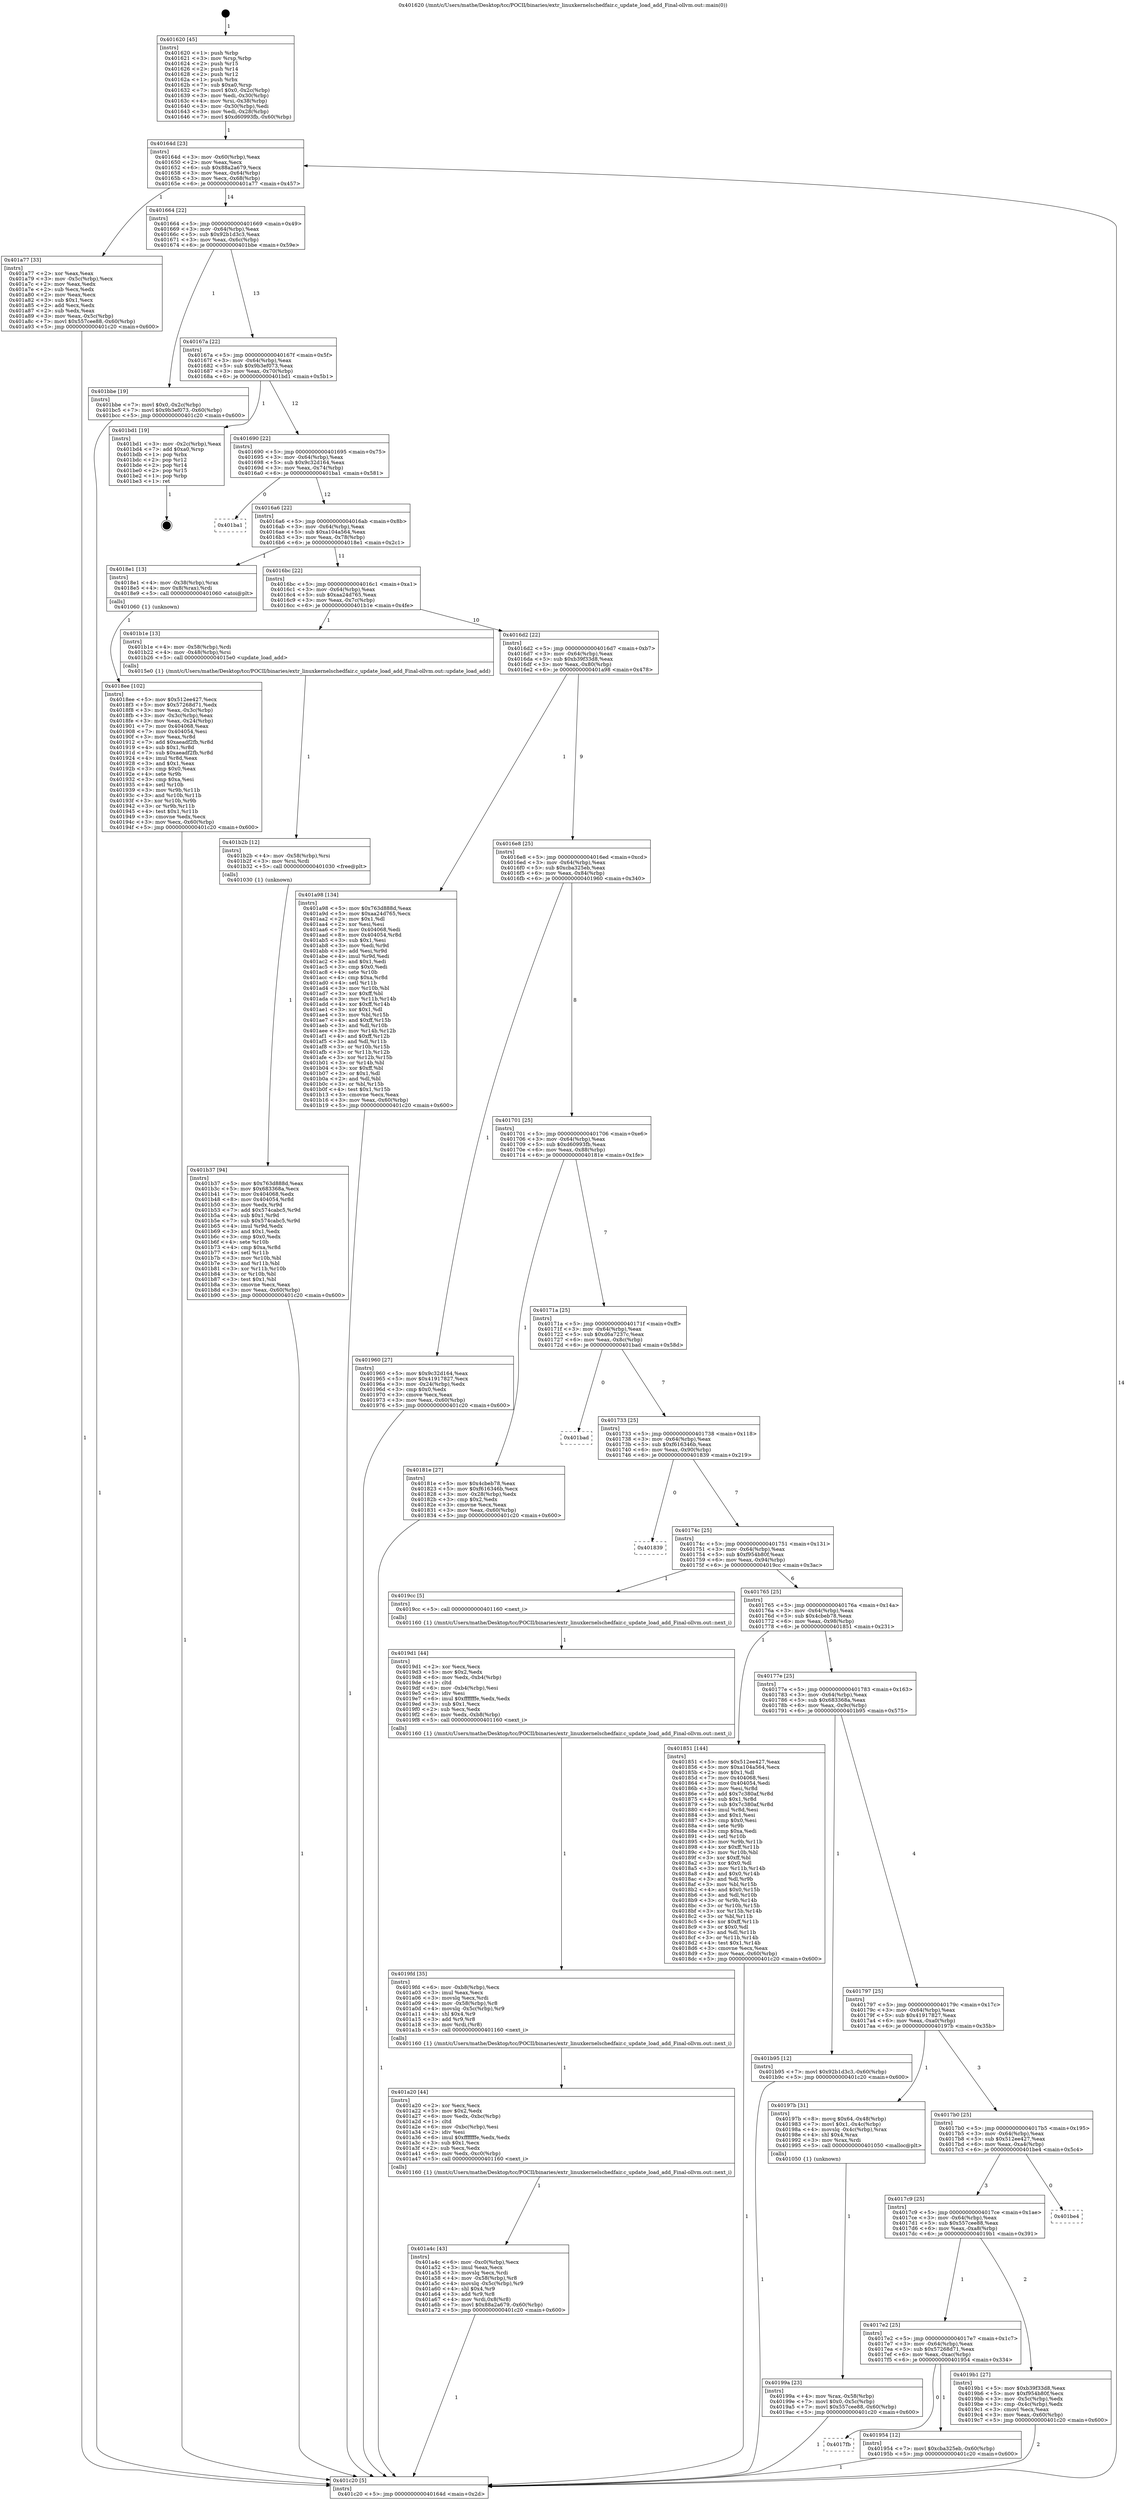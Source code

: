 digraph "0x401620" {
  label = "0x401620 (/mnt/c/Users/mathe/Desktop/tcc/POCII/binaries/extr_linuxkernelschedfair.c_update_load_add_Final-ollvm.out::main(0))"
  labelloc = "t"
  node[shape=record]

  Entry [label="",width=0.3,height=0.3,shape=circle,fillcolor=black,style=filled]
  "0x40164d" [label="{
     0x40164d [23]\l
     | [instrs]\l
     &nbsp;&nbsp;0x40164d \<+3\>: mov -0x60(%rbp),%eax\l
     &nbsp;&nbsp;0x401650 \<+2\>: mov %eax,%ecx\l
     &nbsp;&nbsp;0x401652 \<+6\>: sub $0x88a2a679,%ecx\l
     &nbsp;&nbsp;0x401658 \<+3\>: mov %eax,-0x64(%rbp)\l
     &nbsp;&nbsp;0x40165b \<+3\>: mov %ecx,-0x68(%rbp)\l
     &nbsp;&nbsp;0x40165e \<+6\>: je 0000000000401a77 \<main+0x457\>\l
  }"]
  "0x401a77" [label="{
     0x401a77 [33]\l
     | [instrs]\l
     &nbsp;&nbsp;0x401a77 \<+2\>: xor %eax,%eax\l
     &nbsp;&nbsp;0x401a79 \<+3\>: mov -0x5c(%rbp),%ecx\l
     &nbsp;&nbsp;0x401a7c \<+2\>: mov %eax,%edx\l
     &nbsp;&nbsp;0x401a7e \<+2\>: sub %ecx,%edx\l
     &nbsp;&nbsp;0x401a80 \<+2\>: mov %eax,%ecx\l
     &nbsp;&nbsp;0x401a82 \<+3\>: sub $0x1,%ecx\l
     &nbsp;&nbsp;0x401a85 \<+2\>: add %ecx,%edx\l
     &nbsp;&nbsp;0x401a87 \<+2\>: sub %edx,%eax\l
     &nbsp;&nbsp;0x401a89 \<+3\>: mov %eax,-0x5c(%rbp)\l
     &nbsp;&nbsp;0x401a8c \<+7\>: movl $0x557cee88,-0x60(%rbp)\l
     &nbsp;&nbsp;0x401a93 \<+5\>: jmp 0000000000401c20 \<main+0x600\>\l
  }"]
  "0x401664" [label="{
     0x401664 [22]\l
     | [instrs]\l
     &nbsp;&nbsp;0x401664 \<+5\>: jmp 0000000000401669 \<main+0x49\>\l
     &nbsp;&nbsp;0x401669 \<+3\>: mov -0x64(%rbp),%eax\l
     &nbsp;&nbsp;0x40166c \<+5\>: sub $0x92b1d3c3,%eax\l
     &nbsp;&nbsp;0x401671 \<+3\>: mov %eax,-0x6c(%rbp)\l
     &nbsp;&nbsp;0x401674 \<+6\>: je 0000000000401bbe \<main+0x59e\>\l
  }"]
  Exit [label="",width=0.3,height=0.3,shape=circle,fillcolor=black,style=filled,peripheries=2]
  "0x401bbe" [label="{
     0x401bbe [19]\l
     | [instrs]\l
     &nbsp;&nbsp;0x401bbe \<+7\>: movl $0x0,-0x2c(%rbp)\l
     &nbsp;&nbsp;0x401bc5 \<+7\>: movl $0x9b3ef073,-0x60(%rbp)\l
     &nbsp;&nbsp;0x401bcc \<+5\>: jmp 0000000000401c20 \<main+0x600\>\l
  }"]
  "0x40167a" [label="{
     0x40167a [22]\l
     | [instrs]\l
     &nbsp;&nbsp;0x40167a \<+5\>: jmp 000000000040167f \<main+0x5f\>\l
     &nbsp;&nbsp;0x40167f \<+3\>: mov -0x64(%rbp),%eax\l
     &nbsp;&nbsp;0x401682 \<+5\>: sub $0x9b3ef073,%eax\l
     &nbsp;&nbsp;0x401687 \<+3\>: mov %eax,-0x70(%rbp)\l
     &nbsp;&nbsp;0x40168a \<+6\>: je 0000000000401bd1 \<main+0x5b1\>\l
  }"]
  "0x401b37" [label="{
     0x401b37 [94]\l
     | [instrs]\l
     &nbsp;&nbsp;0x401b37 \<+5\>: mov $0x763d888d,%eax\l
     &nbsp;&nbsp;0x401b3c \<+5\>: mov $0x683368a,%ecx\l
     &nbsp;&nbsp;0x401b41 \<+7\>: mov 0x404068,%edx\l
     &nbsp;&nbsp;0x401b48 \<+8\>: mov 0x404054,%r8d\l
     &nbsp;&nbsp;0x401b50 \<+3\>: mov %edx,%r9d\l
     &nbsp;&nbsp;0x401b53 \<+7\>: add $0x574cabc5,%r9d\l
     &nbsp;&nbsp;0x401b5a \<+4\>: sub $0x1,%r9d\l
     &nbsp;&nbsp;0x401b5e \<+7\>: sub $0x574cabc5,%r9d\l
     &nbsp;&nbsp;0x401b65 \<+4\>: imul %r9d,%edx\l
     &nbsp;&nbsp;0x401b69 \<+3\>: and $0x1,%edx\l
     &nbsp;&nbsp;0x401b6c \<+3\>: cmp $0x0,%edx\l
     &nbsp;&nbsp;0x401b6f \<+4\>: sete %r10b\l
     &nbsp;&nbsp;0x401b73 \<+4\>: cmp $0xa,%r8d\l
     &nbsp;&nbsp;0x401b77 \<+4\>: setl %r11b\l
     &nbsp;&nbsp;0x401b7b \<+3\>: mov %r10b,%bl\l
     &nbsp;&nbsp;0x401b7e \<+3\>: and %r11b,%bl\l
     &nbsp;&nbsp;0x401b81 \<+3\>: xor %r11b,%r10b\l
     &nbsp;&nbsp;0x401b84 \<+3\>: or %r10b,%bl\l
     &nbsp;&nbsp;0x401b87 \<+3\>: test $0x1,%bl\l
     &nbsp;&nbsp;0x401b8a \<+3\>: cmovne %ecx,%eax\l
     &nbsp;&nbsp;0x401b8d \<+3\>: mov %eax,-0x60(%rbp)\l
     &nbsp;&nbsp;0x401b90 \<+5\>: jmp 0000000000401c20 \<main+0x600\>\l
  }"]
  "0x401bd1" [label="{
     0x401bd1 [19]\l
     | [instrs]\l
     &nbsp;&nbsp;0x401bd1 \<+3\>: mov -0x2c(%rbp),%eax\l
     &nbsp;&nbsp;0x401bd4 \<+7\>: add $0xa0,%rsp\l
     &nbsp;&nbsp;0x401bdb \<+1\>: pop %rbx\l
     &nbsp;&nbsp;0x401bdc \<+2\>: pop %r12\l
     &nbsp;&nbsp;0x401bde \<+2\>: pop %r14\l
     &nbsp;&nbsp;0x401be0 \<+2\>: pop %r15\l
     &nbsp;&nbsp;0x401be2 \<+1\>: pop %rbp\l
     &nbsp;&nbsp;0x401be3 \<+1\>: ret\l
  }"]
  "0x401690" [label="{
     0x401690 [22]\l
     | [instrs]\l
     &nbsp;&nbsp;0x401690 \<+5\>: jmp 0000000000401695 \<main+0x75\>\l
     &nbsp;&nbsp;0x401695 \<+3\>: mov -0x64(%rbp),%eax\l
     &nbsp;&nbsp;0x401698 \<+5\>: sub $0x9c32d164,%eax\l
     &nbsp;&nbsp;0x40169d \<+3\>: mov %eax,-0x74(%rbp)\l
     &nbsp;&nbsp;0x4016a0 \<+6\>: je 0000000000401ba1 \<main+0x581\>\l
  }"]
  "0x401b2b" [label="{
     0x401b2b [12]\l
     | [instrs]\l
     &nbsp;&nbsp;0x401b2b \<+4\>: mov -0x58(%rbp),%rsi\l
     &nbsp;&nbsp;0x401b2f \<+3\>: mov %rsi,%rdi\l
     &nbsp;&nbsp;0x401b32 \<+5\>: call 0000000000401030 \<free@plt\>\l
     | [calls]\l
     &nbsp;&nbsp;0x401030 \{1\} (unknown)\l
  }"]
  "0x401ba1" [label="{
     0x401ba1\l
  }", style=dashed]
  "0x4016a6" [label="{
     0x4016a6 [22]\l
     | [instrs]\l
     &nbsp;&nbsp;0x4016a6 \<+5\>: jmp 00000000004016ab \<main+0x8b\>\l
     &nbsp;&nbsp;0x4016ab \<+3\>: mov -0x64(%rbp),%eax\l
     &nbsp;&nbsp;0x4016ae \<+5\>: sub $0xa104a564,%eax\l
     &nbsp;&nbsp;0x4016b3 \<+3\>: mov %eax,-0x78(%rbp)\l
     &nbsp;&nbsp;0x4016b6 \<+6\>: je 00000000004018e1 \<main+0x2c1\>\l
  }"]
  "0x401a4c" [label="{
     0x401a4c [43]\l
     | [instrs]\l
     &nbsp;&nbsp;0x401a4c \<+6\>: mov -0xc0(%rbp),%ecx\l
     &nbsp;&nbsp;0x401a52 \<+3\>: imul %eax,%ecx\l
     &nbsp;&nbsp;0x401a55 \<+3\>: movslq %ecx,%rdi\l
     &nbsp;&nbsp;0x401a58 \<+4\>: mov -0x58(%rbp),%r8\l
     &nbsp;&nbsp;0x401a5c \<+4\>: movslq -0x5c(%rbp),%r9\l
     &nbsp;&nbsp;0x401a60 \<+4\>: shl $0x4,%r9\l
     &nbsp;&nbsp;0x401a64 \<+3\>: add %r9,%r8\l
     &nbsp;&nbsp;0x401a67 \<+4\>: mov %rdi,0x8(%r8)\l
     &nbsp;&nbsp;0x401a6b \<+7\>: movl $0x88a2a679,-0x60(%rbp)\l
     &nbsp;&nbsp;0x401a72 \<+5\>: jmp 0000000000401c20 \<main+0x600\>\l
  }"]
  "0x4018e1" [label="{
     0x4018e1 [13]\l
     | [instrs]\l
     &nbsp;&nbsp;0x4018e1 \<+4\>: mov -0x38(%rbp),%rax\l
     &nbsp;&nbsp;0x4018e5 \<+4\>: mov 0x8(%rax),%rdi\l
     &nbsp;&nbsp;0x4018e9 \<+5\>: call 0000000000401060 \<atoi@plt\>\l
     | [calls]\l
     &nbsp;&nbsp;0x401060 \{1\} (unknown)\l
  }"]
  "0x4016bc" [label="{
     0x4016bc [22]\l
     | [instrs]\l
     &nbsp;&nbsp;0x4016bc \<+5\>: jmp 00000000004016c1 \<main+0xa1\>\l
     &nbsp;&nbsp;0x4016c1 \<+3\>: mov -0x64(%rbp),%eax\l
     &nbsp;&nbsp;0x4016c4 \<+5\>: sub $0xaa24d765,%eax\l
     &nbsp;&nbsp;0x4016c9 \<+3\>: mov %eax,-0x7c(%rbp)\l
     &nbsp;&nbsp;0x4016cc \<+6\>: je 0000000000401b1e \<main+0x4fe\>\l
  }"]
  "0x401a20" [label="{
     0x401a20 [44]\l
     | [instrs]\l
     &nbsp;&nbsp;0x401a20 \<+2\>: xor %ecx,%ecx\l
     &nbsp;&nbsp;0x401a22 \<+5\>: mov $0x2,%edx\l
     &nbsp;&nbsp;0x401a27 \<+6\>: mov %edx,-0xbc(%rbp)\l
     &nbsp;&nbsp;0x401a2d \<+1\>: cltd\l
     &nbsp;&nbsp;0x401a2e \<+6\>: mov -0xbc(%rbp),%esi\l
     &nbsp;&nbsp;0x401a34 \<+2\>: idiv %esi\l
     &nbsp;&nbsp;0x401a36 \<+6\>: imul $0xfffffffe,%edx,%edx\l
     &nbsp;&nbsp;0x401a3c \<+3\>: sub $0x1,%ecx\l
     &nbsp;&nbsp;0x401a3f \<+2\>: sub %ecx,%edx\l
     &nbsp;&nbsp;0x401a41 \<+6\>: mov %edx,-0xc0(%rbp)\l
     &nbsp;&nbsp;0x401a47 \<+5\>: call 0000000000401160 \<next_i\>\l
     | [calls]\l
     &nbsp;&nbsp;0x401160 \{1\} (/mnt/c/Users/mathe/Desktop/tcc/POCII/binaries/extr_linuxkernelschedfair.c_update_load_add_Final-ollvm.out::next_i)\l
  }"]
  "0x401b1e" [label="{
     0x401b1e [13]\l
     | [instrs]\l
     &nbsp;&nbsp;0x401b1e \<+4\>: mov -0x58(%rbp),%rdi\l
     &nbsp;&nbsp;0x401b22 \<+4\>: mov -0x48(%rbp),%rsi\l
     &nbsp;&nbsp;0x401b26 \<+5\>: call 00000000004015e0 \<update_load_add\>\l
     | [calls]\l
     &nbsp;&nbsp;0x4015e0 \{1\} (/mnt/c/Users/mathe/Desktop/tcc/POCII/binaries/extr_linuxkernelschedfair.c_update_load_add_Final-ollvm.out::update_load_add)\l
  }"]
  "0x4016d2" [label="{
     0x4016d2 [22]\l
     | [instrs]\l
     &nbsp;&nbsp;0x4016d2 \<+5\>: jmp 00000000004016d7 \<main+0xb7\>\l
     &nbsp;&nbsp;0x4016d7 \<+3\>: mov -0x64(%rbp),%eax\l
     &nbsp;&nbsp;0x4016da \<+5\>: sub $0xb39f33d8,%eax\l
     &nbsp;&nbsp;0x4016df \<+3\>: mov %eax,-0x80(%rbp)\l
     &nbsp;&nbsp;0x4016e2 \<+6\>: je 0000000000401a98 \<main+0x478\>\l
  }"]
  "0x4019fd" [label="{
     0x4019fd [35]\l
     | [instrs]\l
     &nbsp;&nbsp;0x4019fd \<+6\>: mov -0xb8(%rbp),%ecx\l
     &nbsp;&nbsp;0x401a03 \<+3\>: imul %eax,%ecx\l
     &nbsp;&nbsp;0x401a06 \<+3\>: movslq %ecx,%rdi\l
     &nbsp;&nbsp;0x401a09 \<+4\>: mov -0x58(%rbp),%r8\l
     &nbsp;&nbsp;0x401a0d \<+4\>: movslq -0x5c(%rbp),%r9\l
     &nbsp;&nbsp;0x401a11 \<+4\>: shl $0x4,%r9\l
     &nbsp;&nbsp;0x401a15 \<+3\>: add %r9,%r8\l
     &nbsp;&nbsp;0x401a18 \<+3\>: mov %rdi,(%r8)\l
     &nbsp;&nbsp;0x401a1b \<+5\>: call 0000000000401160 \<next_i\>\l
     | [calls]\l
     &nbsp;&nbsp;0x401160 \{1\} (/mnt/c/Users/mathe/Desktop/tcc/POCII/binaries/extr_linuxkernelschedfair.c_update_load_add_Final-ollvm.out::next_i)\l
  }"]
  "0x401a98" [label="{
     0x401a98 [134]\l
     | [instrs]\l
     &nbsp;&nbsp;0x401a98 \<+5\>: mov $0x763d888d,%eax\l
     &nbsp;&nbsp;0x401a9d \<+5\>: mov $0xaa24d765,%ecx\l
     &nbsp;&nbsp;0x401aa2 \<+2\>: mov $0x1,%dl\l
     &nbsp;&nbsp;0x401aa4 \<+2\>: xor %esi,%esi\l
     &nbsp;&nbsp;0x401aa6 \<+7\>: mov 0x404068,%edi\l
     &nbsp;&nbsp;0x401aad \<+8\>: mov 0x404054,%r8d\l
     &nbsp;&nbsp;0x401ab5 \<+3\>: sub $0x1,%esi\l
     &nbsp;&nbsp;0x401ab8 \<+3\>: mov %edi,%r9d\l
     &nbsp;&nbsp;0x401abb \<+3\>: add %esi,%r9d\l
     &nbsp;&nbsp;0x401abe \<+4\>: imul %r9d,%edi\l
     &nbsp;&nbsp;0x401ac2 \<+3\>: and $0x1,%edi\l
     &nbsp;&nbsp;0x401ac5 \<+3\>: cmp $0x0,%edi\l
     &nbsp;&nbsp;0x401ac8 \<+4\>: sete %r10b\l
     &nbsp;&nbsp;0x401acc \<+4\>: cmp $0xa,%r8d\l
     &nbsp;&nbsp;0x401ad0 \<+4\>: setl %r11b\l
     &nbsp;&nbsp;0x401ad4 \<+3\>: mov %r10b,%bl\l
     &nbsp;&nbsp;0x401ad7 \<+3\>: xor $0xff,%bl\l
     &nbsp;&nbsp;0x401ada \<+3\>: mov %r11b,%r14b\l
     &nbsp;&nbsp;0x401add \<+4\>: xor $0xff,%r14b\l
     &nbsp;&nbsp;0x401ae1 \<+3\>: xor $0x1,%dl\l
     &nbsp;&nbsp;0x401ae4 \<+3\>: mov %bl,%r15b\l
     &nbsp;&nbsp;0x401ae7 \<+4\>: and $0xff,%r15b\l
     &nbsp;&nbsp;0x401aeb \<+3\>: and %dl,%r10b\l
     &nbsp;&nbsp;0x401aee \<+3\>: mov %r14b,%r12b\l
     &nbsp;&nbsp;0x401af1 \<+4\>: and $0xff,%r12b\l
     &nbsp;&nbsp;0x401af5 \<+3\>: and %dl,%r11b\l
     &nbsp;&nbsp;0x401af8 \<+3\>: or %r10b,%r15b\l
     &nbsp;&nbsp;0x401afb \<+3\>: or %r11b,%r12b\l
     &nbsp;&nbsp;0x401afe \<+3\>: xor %r12b,%r15b\l
     &nbsp;&nbsp;0x401b01 \<+3\>: or %r14b,%bl\l
     &nbsp;&nbsp;0x401b04 \<+3\>: xor $0xff,%bl\l
     &nbsp;&nbsp;0x401b07 \<+3\>: or $0x1,%dl\l
     &nbsp;&nbsp;0x401b0a \<+2\>: and %dl,%bl\l
     &nbsp;&nbsp;0x401b0c \<+3\>: or %bl,%r15b\l
     &nbsp;&nbsp;0x401b0f \<+4\>: test $0x1,%r15b\l
     &nbsp;&nbsp;0x401b13 \<+3\>: cmovne %ecx,%eax\l
     &nbsp;&nbsp;0x401b16 \<+3\>: mov %eax,-0x60(%rbp)\l
     &nbsp;&nbsp;0x401b19 \<+5\>: jmp 0000000000401c20 \<main+0x600\>\l
  }"]
  "0x4016e8" [label="{
     0x4016e8 [25]\l
     | [instrs]\l
     &nbsp;&nbsp;0x4016e8 \<+5\>: jmp 00000000004016ed \<main+0xcd\>\l
     &nbsp;&nbsp;0x4016ed \<+3\>: mov -0x64(%rbp),%eax\l
     &nbsp;&nbsp;0x4016f0 \<+5\>: sub $0xcba325eb,%eax\l
     &nbsp;&nbsp;0x4016f5 \<+6\>: mov %eax,-0x84(%rbp)\l
     &nbsp;&nbsp;0x4016fb \<+6\>: je 0000000000401960 \<main+0x340\>\l
  }"]
  "0x4019d1" [label="{
     0x4019d1 [44]\l
     | [instrs]\l
     &nbsp;&nbsp;0x4019d1 \<+2\>: xor %ecx,%ecx\l
     &nbsp;&nbsp;0x4019d3 \<+5\>: mov $0x2,%edx\l
     &nbsp;&nbsp;0x4019d8 \<+6\>: mov %edx,-0xb4(%rbp)\l
     &nbsp;&nbsp;0x4019de \<+1\>: cltd\l
     &nbsp;&nbsp;0x4019df \<+6\>: mov -0xb4(%rbp),%esi\l
     &nbsp;&nbsp;0x4019e5 \<+2\>: idiv %esi\l
     &nbsp;&nbsp;0x4019e7 \<+6\>: imul $0xfffffffe,%edx,%edx\l
     &nbsp;&nbsp;0x4019ed \<+3\>: sub $0x1,%ecx\l
     &nbsp;&nbsp;0x4019f0 \<+2\>: sub %ecx,%edx\l
     &nbsp;&nbsp;0x4019f2 \<+6\>: mov %edx,-0xb8(%rbp)\l
     &nbsp;&nbsp;0x4019f8 \<+5\>: call 0000000000401160 \<next_i\>\l
     | [calls]\l
     &nbsp;&nbsp;0x401160 \{1\} (/mnt/c/Users/mathe/Desktop/tcc/POCII/binaries/extr_linuxkernelschedfair.c_update_load_add_Final-ollvm.out::next_i)\l
  }"]
  "0x401960" [label="{
     0x401960 [27]\l
     | [instrs]\l
     &nbsp;&nbsp;0x401960 \<+5\>: mov $0x9c32d164,%eax\l
     &nbsp;&nbsp;0x401965 \<+5\>: mov $0x41917827,%ecx\l
     &nbsp;&nbsp;0x40196a \<+3\>: mov -0x24(%rbp),%edx\l
     &nbsp;&nbsp;0x40196d \<+3\>: cmp $0x0,%edx\l
     &nbsp;&nbsp;0x401970 \<+3\>: cmove %ecx,%eax\l
     &nbsp;&nbsp;0x401973 \<+3\>: mov %eax,-0x60(%rbp)\l
     &nbsp;&nbsp;0x401976 \<+5\>: jmp 0000000000401c20 \<main+0x600\>\l
  }"]
  "0x401701" [label="{
     0x401701 [25]\l
     | [instrs]\l
     &nbsp;&nbsp;0x401701 \<+5\>: jmp 0000000000401706 \<main+0xe6\>\l
     &nbsp;&nbsp;0x401706 \<+3\>: mov -0x64(%rbp),%eax\l
     &nbsp;&nbsp;0x401709 \<+5\>: sub $0xd60993fb,%eax\l
     &nbsp;&nbsp;0x40170e \<+6\>: mov %eax,-0x88(%rbp)\l
     &nbsp;&nbsp;0x401714 \<+6\>: je 000000000040181e \<main+0x1fe\>\l
  }"]
  "0x40199a" [label="{
     0x40199a [23]\l
     | [instrs]\l
     &nbsp;&nbsp;0x40199a \<+4\>: mov %rax,-0x58(%rbp)\l
     &nbsp;&nbsp;0x40199e \<+7\>: movl $0x0,-0x5c(%rbp)\l
     &nbsp;&nbsp;0x4019a5 \<+7\>: movl $0x557cee88,-0x60(%rbp)\l
     &nbsp;&nbsp;0x4019ac \<+5\>: jmp 0000000000401c20 \<main+0x600\>\l
  }"]
  "0x40181e" [label="{
     0x40181e [27]\l
     | [instrs]\l
     &nbsp;&nbsp;0x40181e \<+5\>: mov $0x4cbeb78,%eax\l
     &nbsp;&nbsp;0x401823 \<+5\>: mov $0xf616346b,%ecx\l
     &nbsp;&nbsp;0x401828 \<+3\>: mov -0x28(%rbp),%edx\l
     &nbsp;&nbsp;0x40182b \<+3\>: cmp $0x2,%edx\l
     &nbsp;&nbsp;0x40182e \<+3\>: cmovne %ecx,%eax\l
     &nbsp;&nbsp;0x401831 \<+3\>: mov %eax,-0x60(%rbp)\l
     &nbsp;&nbsp;0x401834 \<+5\>: jmp 0000000000401c20 \<main+0x600\>\l
  }"]
  "0x40171a" [label="{
     0x40171a [25]\l
     | [instrs]\l
     &nbsp;&nbsp;0x40171a \<+5\>: jmp 000000000040171f \<main+0xff\>\l
     &nbsp;&nbsp;0x40171f \<+3\>: mov -0x64(%rbp),%eax\l
     &nbsp;&nbsp;0x401722 \<+5\>: sub $0xd6a7237c,%eax\l
     &nbsp;&nbsp;0x401727 \<+6\>: mov %eax,-0x8c(%rbp)\l
     &nbsp;&nbsp;0x40172d \<+6\>: je 0000000000401bad \<main+0x58d\>\l
  }"]
  "0x401c20" [label="{
     0x401c20 [5]\l
     | [instrs]\l
     &nbsp;&nbsp;0x401c20 \<+5\>: jmp 000000000040164d \<main+0x2d\>\l
  }"]
  "0x401620" [label="{
     0x401620 [45]\l
     | [instrs]\l
     &nbsp;&nbsp;0x401620 \<+1\>: push %rbp\l
     &nbsp;&nbsp;0x401621 \<+3\>: mov %rsp,%rbp\l
     &nbsp;&nbsp;0x401624 \<+2\>: push %r15\l
     &nbsp;&nbsp;0x401626 \<+2\>: push %r14\l
     &nbsp;&nbsp;0x401628 \<+2\>: push %r12\l
     &nbsp;&nbsp;0x40162a \<+1\>: push %rbx\l
     &nbsp;&nbsp;0x40162b \<+7\>: sub $0xa0,%rsp\l
     &nbsp;&nbsp;0x401632 \<+7\>: movl $0x0,-0x2c(%rbp)\l
     &nbsp;&nbsp;0x401639 \<+3\>: mov %edi,-0x30(%rbp)\l
     &nbsp;&nbsp;0x40163c \<+4\>: mov %rsi,-0x38(%rbp)\l
     &nbsp;&nbsp;0x401640 \<+3\>: mov -0x30(%rbp),%edi\l
     &nbsp;&nbsp;0x401643 \<+3\>: mov %edi,-0x28(%rbp)\l
     &nbsp;&nbsp;0x401646 \<+7\>: movl $0xd60993fb,-0x60(%rbp)\l
  }"]
  "0x4017fb" [label="{
     0x4017fb\l
  }", style=dashed]
  "0x401bad" [label="{
     0x401bad\l
  }", style=dashed]
  "0x401733" [label="{
     0x401733 [25]\l
     | [instrs]\l
     &nbsp;&nbsp;0x401733 \<+5\>: jmp 0000000000401738 \<main+0x118\>\l
     &nbsp;&nbsp;0x401738 \<+3\>: mov -0x64(%rbp),%eax\l
     &nbsp;&nbsp;0x40173b \<+5\>: sub $0xf616346b,%eax\l
     &nbsp;&nbsp;0x401740 \<+6\>: mov %eax,-0x90(%rbp)\l
     &nbsp;&nbsp;0x401746 \<+6\>: je 0000000000401839 \<main+0x219\>\l
  }"]
  "0x401954" [label="{
     0x401954 [12]\l
     | [instrs]\l
     &nbsp;&nbsp;0x401954 \<+7\>: movl $0xcba325eb,-0x60(%rbp)\l
     &nbsp;&nbsp;0x40195b \<+5\>: jmp 0000000000401c20 \<main+0x600\>\l
  }"]
  "0x401839" [label="{
     0x401839\l
  }", style=dashed]
  "0x40174c" [label="{
     0x40174c [25]\l
     | [instrs]\l
     &nbsp;&nbsp;0x40174c \<+5\>: jmp 0000000000401751 \<main+0x131\>\l
     &nbsp;&nbsp;0x401751 \<+3\>: mov -0x64(%rbp),%eax\l
     &nbsp;&nbsp;0x401754 \<+5\>: sub $0xf954b80f,%eax\l
     &nbsp;&nbsp;0x401759 \<+6\>: mov %eax,-0x94(%rbp)\l
     &nbsp;&nbsp;0x40175f \<+6\>: je 00000000004019cc \<main+0x3ac\>\l
  }"]
  "0x4017e2" [label="{
     0x4017e2 [25]\l
     | [instrs]\l
     &nbsp;&nbsp;0x4017e2 \<+5\>: jmp 00000000004017e7 \<main+0x1c7\>\l
     &nbsp;&nbsp;0x4017e7 \<+3\>: mov -0x64(%rbp),%eax\l
     &nbsp;&nbsp;0x4017ea \<+5\>: sub $0x57268d71,%eax\l
     &nbsp;&nbsp;0x4017ef \<+6\>: mov %eax,-0xac(%rbp)\l
     &nbsp;&nbsp;0x4017f5 \<+6\>: je 0000000000401954 \<main+0x334\>\l
  }"]
  "0x4019cc" [label="{
     0x4019cc [5]\l
     | [instrs]\l
     &nbsp;&nbsp;0x4019cc \<+5\>: call 0000000000401160 \<next_i\>\l
     | [calls]\l
     &nbsp;&nbsp;0x401160 \{1\} (/mnt/c/Users/mathe/Desktop/tcc/POCII/binaries/extr_linuxkernelschedfair.c_update_load_add_Final-ollvm.out::next_i)\l
  }"]
  "0x401765" [label="{
     0x401765 [25]\l
     | [instrs]\l
     &nbsp;&nbsp;0x401765 \<+5\>: jmp 000000000040176a \<main+0x14a\>\l
     &nbsp;&nbsp;0x40176a \<+3\>: mov -0x64(%rbp),%eax\l
     &nbsp;&nbsp;0x40176d \<+5\>: sub $0x4cbeb78,%eax\l
     &nbsp;&nbsp;0x401772 \<+6\>: mov %eax,-0x98(%rbp)\l
     &nbsp;&nbsp;0x401778 \<+6\>: je 0000000000401851 \<main+0x231\>\l
  }"]
  "0x4019b1" [label="{
     0x4019b1 [27]\l
     | [instrs]\l
     &nbsp;&nbsp;0x4019b1 \<+5\>: mov $0xb39f33d8,%eax\l
     &nbsp;&nbsp;0x4019b6 \<+5\>: mov $0xf954b80f,%ecx\l
     &nbsp;&nbsp;0x4019bb \<+3\>: mov -0x5c(%rbp),%edx\l
     &nbsp;&nbsp;0x4019be \<+3\>: cmp -0x4c(%rbp),%edx\l
     &nbsp;&nbsp;0x4019c1 \<+3\>: cmovl %ecx,%eax\l
     &nbsp;&nbsp;0x4019c4 \<+3\>: mov %eax,-0x60(%rbp)\l
     &nbsp;&nbsp;0x4019c7 \<+5\>: jmp 0000000000401c20 \<main+0x600\>\l
  }"]
  "0x401851" [label="{
     0x401851 [144]\l
     | [instrs]\l
     &nbsp;&nbsp;0x401851 \<+5\>: mov $0x512ee427,%eax\l
     &nbsp;&nbsp;0x401856 \<+5\>: mov $0xa104a564,%ecx\l
     &nbsp;&nbsp;0x40185b \<+2\>: mov $0x1,%dl\l
     &nbsp;&nbsp;0x40185d \<+7\>: mov 0x404068,%esi\l
     &nbsp;&nbsp;0x401864 \<+7\>: mov 0x404054,%edi\l
     &nbsp;&nbsp;0x40186b \<+3\>: mov %esi,%r8d\l
     &nbsp;&nbsp;0x40186e \<+7\>: add $0x7c380af,%r8d\l
     &nbsp;&nbsp;0x401875 \<+4\>: sub $0x1,%r8d\l
     &nbsp;&nbsp;0x401879 \<+7\>: sub $0x7c380af,%r8d\l
     &nbsp;&nbsp;0x401880 \<+4\>: imul %r8d,%esi\l
     &nbsp;&nbsp;0x401884 \<+3\>: and $0x1,%esi\l
     &nbsp;&nbsp;0x401887 \<+3\>: cmp $0x0,%esi\l
     &nbsp;&nbsp;0x40188a \<+4\>: sete %r9b\l
     &nbsp;&nbsp;0x40188e \<+3\>: cmp $0xa,%edi\l
     &nbsp;&nbsp;0x401891 \<+4\>: setl %r10b\l
     &nbsp;&nbsp;0x401895 \<+3\>: mov %r9b,%r11b\l
     &nbsp;&nbsp;0x401898 \<+4\>: xor $0xff,%r11b\l
     &nbsp;&nbsp;0x40189c \<+3\>: mov %r10b,%bl\l
     &nbsp;&nbsp;0x40189f \<+3\>: xor $0xff,%bl\l
     &nbsp;&nbsp;0x4018a2 \<+3\>: xor $0x0,%dl\l
     &nbsp;&nbsp;0x4018a5 \<+3\>: mov %r11b,%r14b\l
     &nbsp;&nbsp;0x4018a8 \<+4\>: and $0x0,%r14b\l
     &nbsp;&nbsp;0x4018ac \<+3\>: and %dl,%r9b\l
     &nbsp;&nbsp;0x4018af \<+3\>: mov %bl,%r15b\l
     &nbsp;&nbsp;0x4018b2 \<+4\>: and $0x0,%r15b\l
     &nbsp;&nbsp;0x4018b6 \<+3\>: and %dl,%r10b\l
     &nbsp;&nbsp;0x4018b9 \<+3\>: or %r9b,%r14b\l
     &nbsp;&nbsp;0x4018bc \<+3\>: or %r10b,%r15b\l
     &nbsp;&nbsp;0x4018bf \<+3\>: xor %r15b,%r14b\l
     &nbsp;&nbsp;0x4018c2 \<+3\>: or %bl,%r11b\l
     &nbsp;&nbsp;0x4018c5 \<+4\>: xor $0xff,%r11b\l
     &nbsp;&nbsp;0x4018c9 \<+3\>: or $0x0,%dl\l
     &nbsp;&nbsp;0x4018cc \<+3\>: and %dl,%r11b\l
     &nbsp;&nbsp;0x4018cf \<+3\>: or %r11b,%r14b\l
     &nbsp;&nbsp;0x4018d2 \<+4\>: test $0x1,%r14b\l
     &nbsp;&nbsp;0x4018d6 \<+3\>: cmovne %ecx,%eax\l
     &nbsp;&nbsp;0x4018d9 \<+3\>: mov %eax,-0x60(%rbp)\l
     &nbsp;&nbsp;0x4018dc \<+5\>: jmp 0000000000401c20 \<main+0x600\>\l
  }"]
  "0x40177e" [label="{
     0x40177e [25]\l
     | [instrs]\l
     &nbsp;&nbsp;0x40177e \<+5\>: jmp 0000000000401783 \<main+0x163\>\l
     &nbsp;&nbsp;0x401783 \<+3\>: mov -0x64(%rbp),%eax\l
     &nbsp;&nbsp;0x401786 \<+5\>: sub $0x683368a,%eax\l
     &nbsp;&nbsp;0x40178b \<+6\>: mov %eax,-0x9c(%rbp)\l
     &nbsp;&nbsp;0x401791 \<+6\>: je 0000000000401b95 \<main+0x575\>\l
  }"]
  "0x4018ee" [label="{
     0x4018ee [102]\l
     | [instrs]\l
     &nbsp;&nbsp;0x4018ee \<+5\>: mov $0x512ee427,%ecx\l
     &nbsp;&nbsp;0x4018f3 \<+5\>: mov $0x57268d71,%edx\l
     &nbsp;&nbsp;0x4018f8 \<+3\>: mov %eax,-0x3c(%rbp)\l
     &nbsp;&nbsp;0x4018fb \<+3\>: mov -0x3c(%rbp),%eax\l
     &nbsp;&nbsp;0x4018fe \<+3\>: mov %eax,-0x24(%rbp)\l
     &nbsp;&nbsp;0x401901 \<+7\>: mov 0x404068,%eax\l
     &nbsp;&nbsp;0x401908 \<+7\>: mov 0x404054,%esi\l
     &nbsp;&nbsp;0x40190f \<+3\>: mov %eax,%r8d\l
     &nbsp;&nbsp;0x401912 \<+7\>: add $0xaeadf2fb,%r8d\l
     &nbsp;&nbsp;0x401919 \<+4\>: sub $0x1,%r8d\l
     &nbsp;&nbsp;0x40191d \<+7\>: sub $0xaeadf2fb,%r8d\l
     &nbsp;&nbsp;0x401924 \<+4\>: imul %r8d,%eax\l
     &nbsp;&nbsp;0x401928 \<+3\>: and $0x1,%eax\l
     &nbsp;&nbsp;0x40192b \<+3\>: cmp $0x0,%eax\l
     &nbsp;&nbsp;0x40192e \<+4\>: sete %r9b\l
     &nbsp;&nbsp;0x401932 \<+3\>: cmp $0xa,%esi\l
     &nbsp;&nbsp;0x401935 \<+4\>: setl %r10b\l
     &nbsp;&nbsp;0x401939 \<+3\>: mov %r9b,%r11b\l
     &nbsp;&nbsp;0x40193c \<+3\>: and %r10b,%r11b\l
     &nbsp;&nbsp;0x40193f \<+3\>: xor %r10b,%r9b\l
     &nbsp;&nbsp;0x401942 \<+3\>: or %r9b,%r11b\l
     &nbsp;&nbsp;0x401945 \<+4\>: test $0x1,%r11b\l
     &nbsp;&nbsp;0x401949 \<+3\>: cmovne %edx,%ecx\l
     &nbsp;&nbsp;0x40194c \<+3\>: mov %ecx,-0x60(%rbp)\l
     &nbsp;&nbsp;0x40194f \<+5\>: jmp 0000000000401c20 \<main+0x600\>\l
  }"]
  "0x4017c9" [label="{
     0x4017c9 [25]\l
     | [instrs]\l
     &nbsp;&nbsp;0x4017c9 \<+5\>: jmp 00000000004017ce \<main+0x1ae\>\l
     &nbsp;&nbsp;0x4017ce \<+3\>: mov -0x64(%rbp),%eax\l
     &nbsp;&nbsp;0x4017d1 \<+5\>: sub $0x557cee88,%eax\l
     &nbsp;&nbsp;0x4017d6 \<+6\>: mov %eax,-0xa8(%rbp)\l
     &nbsp;&nbsp;0x4017dc \<+6\>: je 00000000004019b1 \<main+0x391\>\l
  }"]
  "0x401b95" [label="{
     0x401b95 [12]\l
     | [instrs]\l
     &nbsp;&nbsp;0x401b95 \<+7\>: movl $0x92b1d3c3,-0x60(%rbp)\l
     &nbsp;&nbsp;0x401b9c \<+5\>: jmp 0000000000401c20 \<main+0x600\>\l
  }"]
  "0x401797" [label="{
     0x401797 [25]\l
     | [instrs]\l
     &nbsp;&nbsp;0x401797 \<+5\>: jmp 000000000040179c \<main+0x17c\>\l
     &nbsp;&nbsp;0x40179c \<+3\>: mov -0x64(%rbp),%eax\l
     &nbsp;&nbsp;0x40179f \<+5\>: sub $0x41917827,%eax\l
     &nbsp;&nbsp;0x4017a4 \<+6\>: mov %eax,-0xa0(%rbp)\l
     &nbsp;&nbsp;0x4017aa \<+6\>: je 000000000040197b \<main+0x35b\>\l
  }"]
  "0x401be4" [label="{
     0x401be4\l
  }", style=dashed]
  "0x40197b" [label="{
     0x40197b [31]\l
     | [instrs]\l
     &nbsp;&nbsp;0x40197b \<+8\>: movq $0x64,-0x48(%rbp)\l
     &nbsp;&nbsp;0x401983 \<+7\>: movl $0x1,-0x4c(%rbp)\l
     &nbsp;&nbsp;0x40198a \<+4\>: movslq -0x4c(%rbp),%rax\l
     &nbsp;&nbsp;0x40198e \<+4\>: shl $0x4,%rax\l
     &nbsp;&nbsp;0x401992 \<+3\>: mov %rax,%rdi\l
     &nbsp;&nbsp;0x401995 \<+5\>: call 0000000000401050 \<malloc@plt\>\l
     | [calls]\l
     &nbsp;&nbsp;0x401050 \{1\} (unknown)\l
  }"]
  "0x4017b0" [label="{
     0x4017b0 [25]\l
     | [instrs]\l
     &nbsp;&nbsp;0x4017b0 \<+5\>: jmp 00000000004017b5 \<main+0x195\>\l
     &nbsp;&nbsp;0x4017b5 \<+3\>: mov -0x64(%rbp),%eax\l
     &nbsp;&nbsp;0x4017b8 \<+5\>: sub $0x512ee427,%eax\l
     &nbsp;&nbsp;0x4017bd \<+6\>: mov %eax,-0xa4(%rbp)\l
     &nbsp;&nbsp;0x4017c3 \<+6\>: je 0000000000401be4 \<main+0x5c4\>\l
  }"]
  Entry -> "0x401620" [label=" 1"]
  "0x40164d" -> "0x401a77" [label=" 1"]
  "0x40164d" -> "0x401664" [label=" 14"]
  "0x401bd1" -> Exit [label=" 1"]
  "0x401664" -> "0x401bbe" [label=" 1"]
  "0x401664" -> "0x40167a" [label=" 13"]
  "0x401bbe" -> "0x401c20" [label=" 1"]
  "0x40167a" -> "0x401bd1" [label=" 1"]
  "0x40167a" -> "0x401690" [label=" 12"]
  "0x401b95" -> "0x401c20" [label=" 1"]
  "0x401690" -> "0x401ba1" [label=" 0"]
  "0x401690" -> "0x4016a6" [label=" 12"]
  "0x401b37" -> "0x401c20" [label=" 1"]
  "0x4016a6" -> "0x4018e1" [label=" 1"]
  "0x4016a6" -> "0x4016bc" [label=" 11"]
  "0x401b2b" -> "0x401b37" [label=" 1"]
  "0x4016bc" -> "0x401b1e" [label=" 1"]
  "0x4016bc" -> "0x4016d2" [label=" 10"]
  "0x401b1e" -> "0x401b2b" [label=" 1"]
  "0x4016d2" -> "0x401a98" [label=" 1"]
  "0x4016d2" -> "0x4016e8" [label=" 9"]
  "0x401a98" -> "0x401c20" [label=" 1"]
  "0x4016e8" -> "0x401960" [label=" 1"]
  "0x4016e8" -> "0x401701" [label=" 8"]
  "0x401a77" -> "0x401c20" [label=" 1"]
  "0x401701" -> "0x40181e" [label=" 1"]
  "0x401701" -> "0x40171a" [label=" 7"]
  "0x40181e" -> "0x401c20" [label=" 1"]
  "0x401620" -> "0x40164d" [label=" 1"]
  "0x401c20" -> "0x40164d" [label=" 14"]
  "0x401a4c" -> "0x401c20" [label=" 1"]
  "0x40171a" -> "0x401bad" [label=" 0"]
  "0x40171a" -> "0x401733" [label=" 7"]
  "0x401a20" -> "0x401a4c" [label=" 1"]
  "0x401733" -> "0x401839" [label=" 0"]
  "0x401733" -> "0x40174c" [label=" 7"]
  "0x4019fd" -> "0x401a20" [label=" 1"]
  "0x40174c" -> "0x4019cc" [label=" 1"]
  "0x40174c" -> "0x401765" [label=" 6"]
  "0x4019cc" -> "0x4019d1" [label=" 1"]
  "0x401765" -> "0x401851" [label=" 1"]
  "0x401765" -> "0x40177e" [label=" 5"]
  "0x401851" -> "0x401c20" [label=" 1"]
  "0x4018e1" -> "0x4018ee" [label=" 1"]
  "0x4018ee" -> "0x401c20" [label=" 1"]
  "0x4019b1" -> "0x401c20" [label=" 2"]
  "0x40177e" -> "0x401b95" [label=" 1"]
  "0x40177e" -> "0x401797" [label=" 4"]
  "0x40197b" -> "0x40199a" [label=" 1"]
  "0x401797" -> "0x40197b" [label=" 1"]
  "0x401797" -> "0x4017b0" [label=" 3"]
  "0x401960" -> "0x401c20" [label=" 1"]
  "0x4017b0" -> "0x401be4" [label=" 0"]
  "0x4017b0" -> "0x4017c9" [label=" 3"]
  "0x40199a" -> "0x401c20" [label=" 1"]
  "0x4017c9" -> "0x4019b1" [label=" 2"]
  "0x4017c9" -> "0x4017e2" [label=" 1"]
  "0x4019d1" -> "0x4019fd" [label=" 1"]
  "0x4017e2" -> "0x401954" [label=" 1"]
  "0x4017e2" -> "0x4017fb" [label=" 0"]
  "0x401954" -> "0x401c20" [label=" 1"]
}
